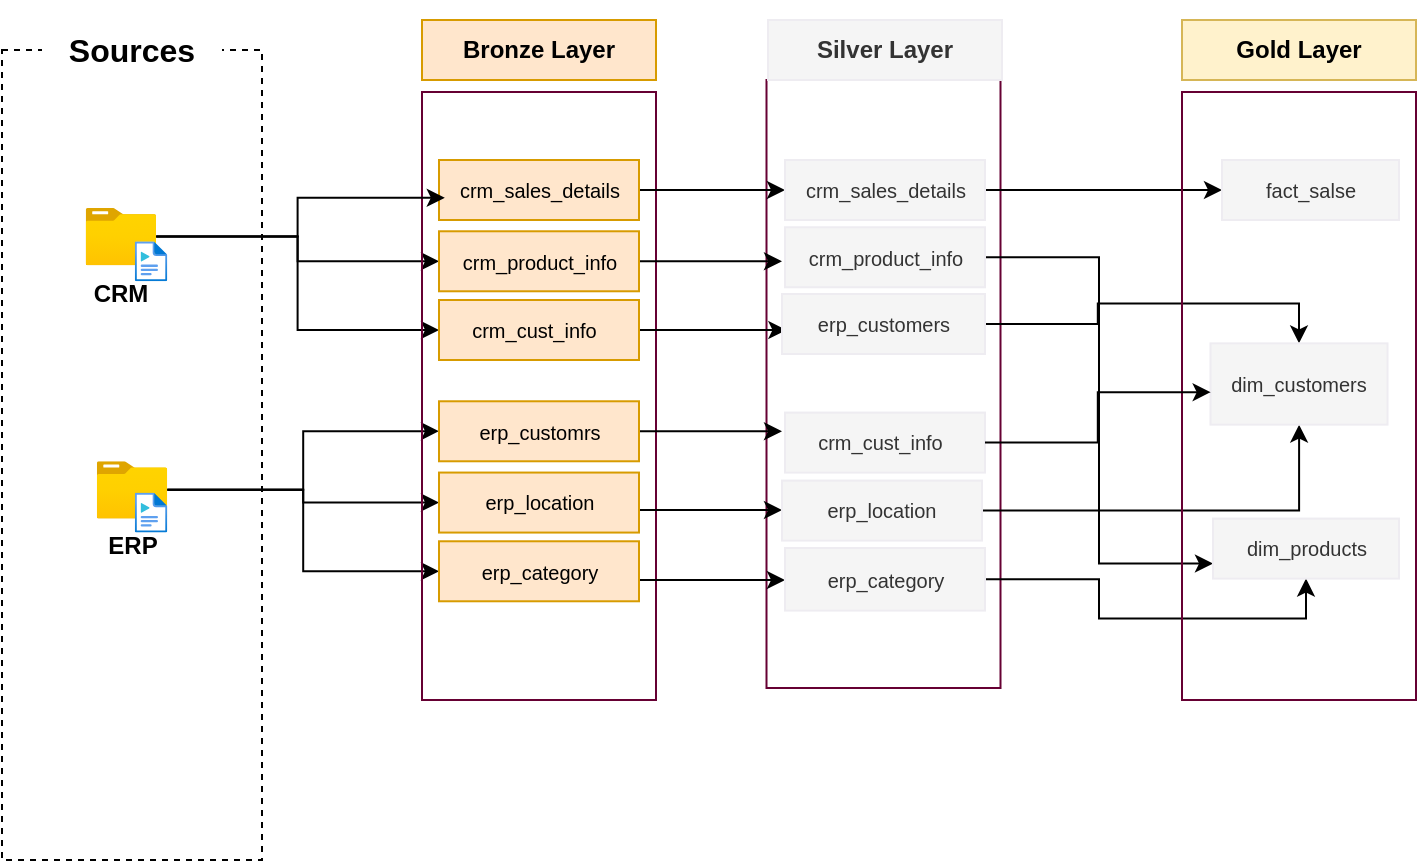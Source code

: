 <mxfile version="28.0.6">
  <diagram name="Page-1" id="8NWkZT1DCMUcKtXngkBW">
    <mxGraphModel dx="595" dy="385" grid="1" gridSize="10" guides="1" tooltips="1" connect="1" arrows="1" fold="1" page="1" pageScale="1" pageWidth="850" pageHeight="1100" math="0" shadow="0">
      <root>
        <mxCell id="0" />
        <mxCell id="1" parent="0" />
        <mxCell id="VLjXdjF2IvUsFoLUm-vr-32" value="" style="rounded=0;whiteSpace=wrap;html=1;fillColor=none;strokeColor=#660033;" vertex="1" parent="1">
          <mxGeometry x="422.25" y="170" width="117" height="304" as="geometry" />
        </mxCell>
        <mxCell id="E_TXU0RTSyX3121y9cq--1" value="" style="rounded=0;whiteSpace=wrap;html=1;dashed=1;fillColor=none;movable=1;resizable=1;rotatable=1;deletable=1;editable=1;locked=0;connectable=1;" parent="1" vertex="1">
          <mxGeometry x="40" y="155" width="130" height="405" as="geometry" />
        </mxCell>
        <mxCell id="E_TXU0RTSyX3121y9cq--2" value="&lt;font style=&quot;font-size: 16px;&quot;&gt;&lt;b&gt;Sources&lt;/b&gt;&lt;/font&gt;" style="rounded=0;whiteSpace=wrap;html=1;strokeColor=none;" parent="1" vertex="1">
          <mxGeometry x="60" y="130" width="90" height="50" as="geometry" />
        </mxCell>
        <mxCell id="E_TXU0RTSyX3121y9cq--25" style="edgeStyle=orthogonalEdgeStyle;rounded=0;orthogonalLoop=1;jettySize=auto;html=1;entryX=0;entryY=0.5;entryDx=0;entryDy=0;" parent="1" source="E_TXU0RTSyX3121y9cq--3" target="E_TXU0RTSyX3121y9cq--21" edge="1">
          <mxGeometry relative="1" as="geometry" />
        </mxCell>
        <mxCell id="E_TXU0RTSyX3121y9cq--26" style="edgeStyle=orthogonalEdgeStyle;rounded=0;orthogonalLoop=1;jettySize=auto;html=1;entryX=0;entryY=0.5;entryDx=0;entryDy=0;" parent="1" source="E_TXU0RTSyX3121y9cq--3" target="E_TXU0RTSyX3121y9cq--22" edge="1">
          <mxGeometry relative="1" as="geometry" />
        </mxCell>
        <mxCell id="E_TXU0RTSyX3121y9cq--3" value="&lt;b&gt;CRM&lt;/b&gt;" style="image;aspect=fixed;html=1;points=[];align=center;fontSize=12;image=img/lib/azure2/general/Folder_Blank.svg;" parent="1" vertex="1">
          <mxGeometry x="81.81" y="234" width="35.29" height="28.64" as="geometry" />
        </mxCell>
        <mxCell id="E_TXU0RTSyX3121y9cq--4" value="" style="image;aspect=fixed;html=1;points=[];align=center;fontSize=12;image=img/lib/azure2/general/Media_File.svg;" parent="1" vertex="1">
          <mxGeometry x="106.4" y="250.64" width="16.25" height="20" as="geometry" />
        </mxCell>
        <mxCell id="E_TXU0RTSyX3121y9cq--30" style="edgeStyle=orthogonalEdgeStyle;rounded=0;orthogonalLoop=1;jettySize=auto;html=1;" parent="1" source="E_TXU0RTSyX3121y9cq--5" target="E_TXU0RTSyX3121y9cq--27" edge="1">
          <mxGeometry relative="1" as="geometry" />
        </mxCell>
        <mxCell id="E_TXU0RTSyX3121y9cq--31" style="edgeStyle=orthogonalEdgeStyle;rounded=0;orthogonalLoop=1;jettySize=auto;html=1;entryX=0;entryY=0.5;entryDx=0;entryDy=0;" parent="1" source="E_TXU0RTSyX3121y9cq--5" target="E_TXU0RTSyX3121y9cq--28" edge="1">
          <mxGeometry relative="1" as="geometry" />
        </mxCell>
        <mxCell id="E_TXU0RTSyX3121y9cq--32" style="edgeStyle=orthogonalEdgeStyle;rounded=0;orthogonalLoop=1;jettySize=auto;html=1;entryX=0;entryY=0.5;entryDx=0;entryDy=0;" parent="1" source="E_TXU0RTSyX3121y9cq--5" target="E_TXU0RTSyX3121y9cq--29" edge="1">
          <mxGeometry relative="1" as="geometry" />
        </mxCell>
        <mxCell id="E_TXU0RTSyX3121y9cq--5" value="&lt;b&gt;ERP&lt;/b&gt;" style="image;aspect=fixed;html=1;points=[];align=center;fontSize=12;image=img/lib/azure2/general/Folder_Blank.svg;" parent="1" vertex="1">
          <mxGeometry x="87.36" y="360.64" width="35.29" height="28.64" as="geometry" />
        </mxCell>
        <mxCell id="E_TXU0RTSyX3121y9cq--6" value="" style="image;aspect=fixed;html=1;points=[];align=center;fontSize=12;image=img/lib/azure2/general/Media_File.svg;" parent="1" vertex="1">
          <mxGeometry x="106.4" y="376.28" width="16.25" height="20" as="geometry" />
        </mxCell>
        <mxCell id="E_TXU0RTSyX3121y9cq--10" value="&lt;b&gt;Bronze Layer&lt;/b&gt;" style="rounded=0;whiteSpace=wrap;html=1;fillColor=#ffe6cc;strokeColor=#d79b00;" parent="1" vertex="1">
          <mxGeometry x="250" y="140" width="117" height="30" as="geometry" />
        </mxCell>
        <mxCell id="E_TXU0RTSyX3121y9cq--11" value="" style="rounded=0;whiteSpace=wrap;html=1;fillColor=none;strokeColor=#660033;" parent="1" vertex="1">
          <mxGeometry x="250" y="176" width="117" height="304" as="geometry" />
        </mxCell>
        <mxCell id="VLjXdjF2IvUsFoLUm-vr-20" style="edgeStyle=orthogonalEdgeStyle;rounded=0;orthogonalLoop=1;jettySize=auto;html=1;entryX=0;entryY=0.5;entryDx=0;entryDy=0;" edge="1" parent="1" source="E_TXU0RTSyX3121y9cq--20" target="ZWmkxUl-d9QEibVxz9GA-11">
          <mxGeometry relative="1" as="geometry" />
        </mxCell>
        <mxCell id="E_TXU0RTSyX3121y9cq--20" value="&lt;font style=&quot;font-size: 10px;&quot;&gt;crm_sales_details&lt;/font&gt;" style="rounded=0;whiteSpace=wrap;html=1;fillColor=#ffe6cc;strokeColor=#d79b00;" parent="1" vertex="1">
          <mxGeometry x="258.5" y="210" width="100" height="30" as="geometry" />
        </mxCell>
        <mxCell id="VLjXdjF2IvUsFoLUm-vr-21" style="edgeStyle=orthogonalEdgeStyle;rounded=0;orthogonalLoop=1;jettySize=auto;html=1;" edge="1" parent="1" source="E_TXU0RTSyX3121y9cq--21">
          <mxGeometry relative="1" as="geometry">
            <mxPoint x="430" y="260.64" as="targetPoint" />
          </mxGeometry>
        </mxCell>
        <mxCell id="E_TXU0RTSyX3121y9cq--21" value="&lt;font style=&quot;font-size: 10px;&quot;&gt;crm_product_info&lt;/font&gt;" style="rounded=0;whiteSpace=wrap;html=1;fillColor=#ffe6cc;strokeColor=#d79b00;" parent="1" vertex="1">
          <mxGeometry x="258.5" y="245.64" width="100" height="30" as="geometry" />
        </mxCell>
        <mxCell id="VLjXdjF2IvUsFoLUm-vr-27" style="edgeStyle=orthogonalEdgeStyle;rounded=0;orthogonalLoop=1;jettySize=auto;html=1;" edge="1" parent="1" source="E_TXU0RTSyX3121y9cq--22">
          <mxGeometry relative="1" as="geometry">
            <mxPoint x="432.2" y="295.0" as="targetPoint" />
          </mxGeometry>
        </mxCell>
        <mxCell id="E_TXU0RTSyX3121y9cq--22" value="&lt;font style=&quot;font-size: 10px;&quot;&gt;crm_cust_info&amp;nbsp;&amp;nbsp;&lt;/font&gt;" style="rounded=0;whiteSpace=wrap;html=1;fillColor=#ffe6cc;strokeColor=#d79b00;" parent="1" vertex="1">
          <mxGeometry x="258.5" y="280" width="100" height="30" as="geometry" />
        </mxCell>
        <mxCell id="E_TXU0RTSyX3121y9cq--24" style="edgeStyle=orthogonalEdgeStyle;rounded=0;orthogonalLoop=1;jettySize=auto;html=1;entryX=0.029;entryY=0.629;entryDx=0;entryDy=0;entryPerimeter=0;" parent="1" source="E_TXU0RTSyX3121y9cq--3" target="E_TXU0RTSyX3121y9cq--20" edge="1">
          <mxGeometry relative="1" as="geometry" />
        </mxCell>
        <mxCell id="VLjXdjF2IvUsFoLUm-vr-29" style="edgeStyle=orthogonalEdgeStyle;rounded=0;orthogonalLoop=1;jettySize=auto;html=1;" edge="1" parent="1" source="E_TXU0RTSyX3121y9cq--27">
          <mxGeometry relative="1" as="geometry">
            <mxPoint x="430" y="345.64" as="targetPoint" />
          </mxGeometry>
        </mxCell>
        <mxCell id="E_TXU0RTSyX3121y9cq--27" value="&lt;font style=&quot;font-size: 10px;&quot;&gt;erp_customrs&lt;/font&gt;" style="rounded=0;whiteSpace=wrap;html=1;fillColor=#ffe6cc;strokeColor=#d79b00;" parent="1" vertex="1">
          <mxGeometry x="258.5" y="330.64" width="100" height="30" as="geometry" />
        </mxCell>
        <mxCell id="VLjXdjF2IvUsFoLUm-vr-30" style="edgeStyle=orthogonalEdgeStyle;rounded=0;orthogonalLoop=1;jettySize=auto;html=1;" edge="1" parent="1" source="E_TXU0RTSyX3121y9cq--28" target="ZWmkxUl-d9QEibVxz9GA-15">
          <mxGeometry relative="1" as="geometry">
            <Array as="points">
              <mxPoint x="380" y="385" />
              <mxPoint x="380" y="385" />
            </Array>
          </mxGeometry>
        </mxCell>
        <mxCell id="E_TXU0RTSyX3121y9cq--28" value="&lt;font style=&quot;font-size: 10px;&quot;&gt;erp_location&lt;/font&gt;" style="rounded=0;whiteSpace=wrap;html=1;fillColor=#ffe6cc;strokeColor=#d79b00;" parent="1" vertex="1">
          <mxGeometry x="258.5" y="366.28" width="100" height="30" as="geometry" />
        </mxCell>
        <mxCell id="VLjXdjF2IvUsFoLUm-vr-31" style="edgeStyle=orthogonalEdgeStyle;rounded=0;orthogonalLoop=1;jettySize=auto;html=1;" edge="1" parent="1" source="E_TXU0RTSyX3121y9cq--29" target="ZWmkxUl-d9QEibVxz9GA-16">
          <mxGeometry relative="1" as="geometry">
            <Array as="points">
              <mxPoint x="380" y="420" />
              <mxPoint x="380" y="420" />
            </Array>
          </mxGeometry>
        </mxCell>
        <mxCell id="E_TXU0RTSyX3121y9cq--29" value="&lt;font style=&quot;font-size: 10px;&quot;&gt;erp_category&lt;/font&gt;" style="rounded=0;whiteSpace=wrap;html=1;fillColor=#ffe6cc;strokeColor=#d79b00;" parent="1" vertex="1">
          <mxGeometry x="258.5" y="400.64" width="100" height="30" as="geometry" />
        </mxCell>
        <mxCell id="ZWmkxUl-d9QEibVxz9GA-9" value="&lt;b&gt;Silver Layer&lt;/b&gt;" style="rounded=0;whiteSpace=wrap;html=1;fillColor=#f5f5f5;strokeColor=#EEECF1;fontColor=#333333;" parent="1" vertex="1">
          <mxGeometry x="423" y="140" width="117" height="30" as="geometry" />
        </mxCell>
        <mxCell id="VLjXdjF2IvUsFoLUm-vr-9" style="edgeStyle=orthogonalEdgeStyle;rounded=0;orthogonalLoop=1;jettySize=auto;html=1;" edge="1" parent="1" source="ZWmkxUl-d9QEibVxz9GA-11" target="VLjXdjF2IvUsFoLUm-vr-3">
          <mxGeometry relative="1" as="geometry" />
        </mxCell>
        <mxCell id="ZWmkxUl-d9QEibVxz9GA-11" value="&lt;font style=&quot;font-size: 10px;&quot;&gt;crm_sales_details&lt;/font&gt;" style="rounded=0;whiteSpace=wrap;html=1;fillColor=#f5f5f5;strokeColor=#EEECF1;fontColor=#333333;" parent="1" vertex="1">
          <mxGeometry x="431.5" y="210" width="100" height="30" as="geometry" />
        </mxCell>
        <mxCell id="VLjXdjF2IvUsFoLUm-vr-33" style="edgeStyle=orthogonalEdgeStyle;rounded=0;orthogonalLoop=1;jettySize=auto;html=1;entryX=0;entryY=0.75;entryDx=0;entryDy=0;" edge="1" parent="1" source="ZWmkxUl-d9QEibVxz9GA-12" target="VLjXdjF2IvUsFoLUm-vr-5">
          <mxGeometry relative="1" as="geometry" />
        </mxCell>
        <mxCell id="ZWmkxUl-d9QEibVxz9GA-12" value="&lt;font style=&quot;font-size: 10px;&quot;&gt;crm_product_info&lt;/font&gt;" style="rounded=0;whiteSpace=wrap;html=1;fillColor=#f5f5f5;strokeColor=#EEECF1;fontColor=#333333;" parent="1" vertex="1">
          <mxGeometry x="431.5" y="243.64" width="100" height="30" as="geometry" />
        </mxCell>
        <mxCell id="ZWmkxUl-d9QEibVxz9GA-13" value="&lt;font style=&quot;font-size: 10px;&quot;&gt;crm_cust_info&amp;nbsp;&amp;nbsp;&lt;/font&gt;" style="rounded=0;whiteSpace=wrap;html=1;fillColor=#f5f5f5;strokeColor=#EEECF1;fontColor=#333333;" parent="1" vertex="1">
          <mxGeometry x="431.5" y="336.28" width="100" height="30" as="geometry" />
        </mxCell>
        <mxCell id="VLjXdjF2IvUsFoLUm-vr-37" style="edgeStyle=orthogonalEdgeStyle;rounded=0;orthogonalLoop=1;jettySize=auto;html=1;entryX=0.5;entryY=0;entryDx=0;entryDy=0;" edge="1" parent="1" source="ZWmkxUl-d9QEibVxz9GA-14" target="VLjXdjF2IvUsFoLUm-vr-4">
          <mxGeometry relative="1" as="geometry" />
        </mxCell>
        <mxCell id="ZWmkxUl-d9QEibVxz9GA-14" value="&lt;font style=&quot;font-size: 10px;&quot;&gt;erp_customers&lt;/font&gt;" style="rounded=0;whiteSpace=wrap;html=1;fillColor=#f5f5f5;strokeColor=#EEECF1;fontColor=#333333;" parent="1" vertex="1">
          <mxGeometry x="430" y="277" width="101.5" height="30" as="geometry" />
        </mxCell>
        <mxCell id="VLjXdjF2IvUsFoLUm-vr-35" style="edgeStyle=orthogonalEdgeStyle;rounded=0;orthogonalLoop=1;jettySize=auto;html=1;" edge="1" parent="1" source="ZWmkxUl-d9QEibVxz9GA-15" target="VLjXdjF2IvUsFoLUm-vr-4">
          <mxGeometry relative="1" as="geometry" />
        </mxCell>
        <mxCell id="ZWmkxUl-d9QEibVxz9GA-15" value="&lt;font style=&quot;font-size: 10px;&quot;&gt;erp_location&lt;/font&gt;" style="rounded=0;whiteSpace=wrap;html=1;fillColor=#f5f5f5;strokeColor=#EEECF1;fontColor=#333333;" parent="1" vertex="1">
          <mxGeometry x="430" y="370.28" width="100" height="30" as="geometry" />
        </mxCell>
        <mxCell id="VLjXdjF2IvUsFoLUm-vr-34" style="edgeStyle=orthogonalEdgeStyle;rounded=0;orthogonalLoop=1;jettySize=auto;html=1;entryX=0.5;entryY=1;entryDx=0;entryDy=0;" edge="1" parent="1" source="ZWmkxUl-d9QEibVxz9GA-16" target="VLjXdjF2IvUsFoLUm-vr-5">
          <mxGeometry relative="1" as="geometry" />
        </mxCell>
        <mxCell id="ZWmkxUl-d9QEibVxz9GA-16" value="&lt;font style=&quot;font-size: 10px;&quot;&gt;erp_category&lt;/font&gt;" style="rounded=0;whiteSpace=wrap;html=1;fillColor=#f5f5f5;strokeColor=#EEECF1;fontColor=#333333;" parent="1" vertex="1">
          <mxGeometry x="431.5" y="404" width="100" height="31.28" as="geometry" />
        </mxCell>
        <mxCell id="VLjXdjF2IvUsFoLUm-vr-1" value="&lt;b&gt;Gold Layer&lt;/b&gt;" style="rounded=0;whiteSpace=wrap;html=1;fillColor=#fff2cc;strokeColor=#d6b656;" vertex="1" parent="1">
          <mxGeometry x="630" y="140" width="117" height="30" as="geometry" />
        </mxCell>
        <mxCell id="VLjXdjF2IvUsFoLUm-vr-2" value="" style="rounded=0;whiteSpace=wrap;html=1;fillColor=none;strokeColor=#660033;" vertex="1" parent="1">
          <mxGeometry x="630" y="176" width="117" height="304" as="geometry" />
        </mxCell>
        <mxCell id="VLjXdjF2IvUsFoLUm-vr-3" value="&lt;font style=&quot;font-size: 10px;&quot;&gt;fact_salse&lt;/font&gt;" style="rounded=0;whiteSpace=wrap;html=1;fillColor=#f5f5f5;strokeColor=#EEECF1;fontColor=#333333;" vertex="1" parent="1">
          <mxGeometry x="650" y="210" width="88.5" height="30" as="geometry" />
        </mxCell>
        <mxCell id="VLjXdjF2IvUsFoLUm-vr-4" value="&lt;font style=&quot;font-size: 10px;&quot;&gt;dim_customers&lt;/font&gt;" style="rounded=0;whiteSpace=wrap;html=1;fillColor=#f5f5f5;strokeColor=#EEECF1;fontColor=#333333;" vertex="1" parent="1">
          <mxGeometry x="644.25" y="301.68" width="88.5" height="40.64" as="geometry" />
        </mxCell>
        <mxCell id="VLjXdjF2IvUsFoLUm-vr-5" value="&lt;font style=&quot;font-size: 10px;&quot;&gt;dim_products&lt;/font&gt;" style="rounded=0;whiteSpace=wrap;html=1;fillColor=#f5f5f5;strokeColor=#EEECF1;fontColor=#333333;" vertex="1" parent="1">
          <mxGeometry x="645.5" y="389.28" width="93" height="30" as="geometry" />
        </mxCell>
        <mxCell id="VLjXdjF2IvUsFoLUm-vr-36" style="edgeStyle=orthogonalEdgeStyle;rounded=0;orthogonalLoop=1;jettySize=auto;html=1;entryX=0.001;entryY=0.601;entryDx=0;entryDy=0;entryPerimeter=0;" edge="1" parent="1" source="ZWmkxUl-d9QEibVxz9GA-13" target="VLjXdjF2IvUsFoLUm-vr-4">
          <mxGeometry relative="1" as="geometry" />
        </mxCell>
      </root>
    </mxGraphModel>
  </diagram>
</mxfile>
